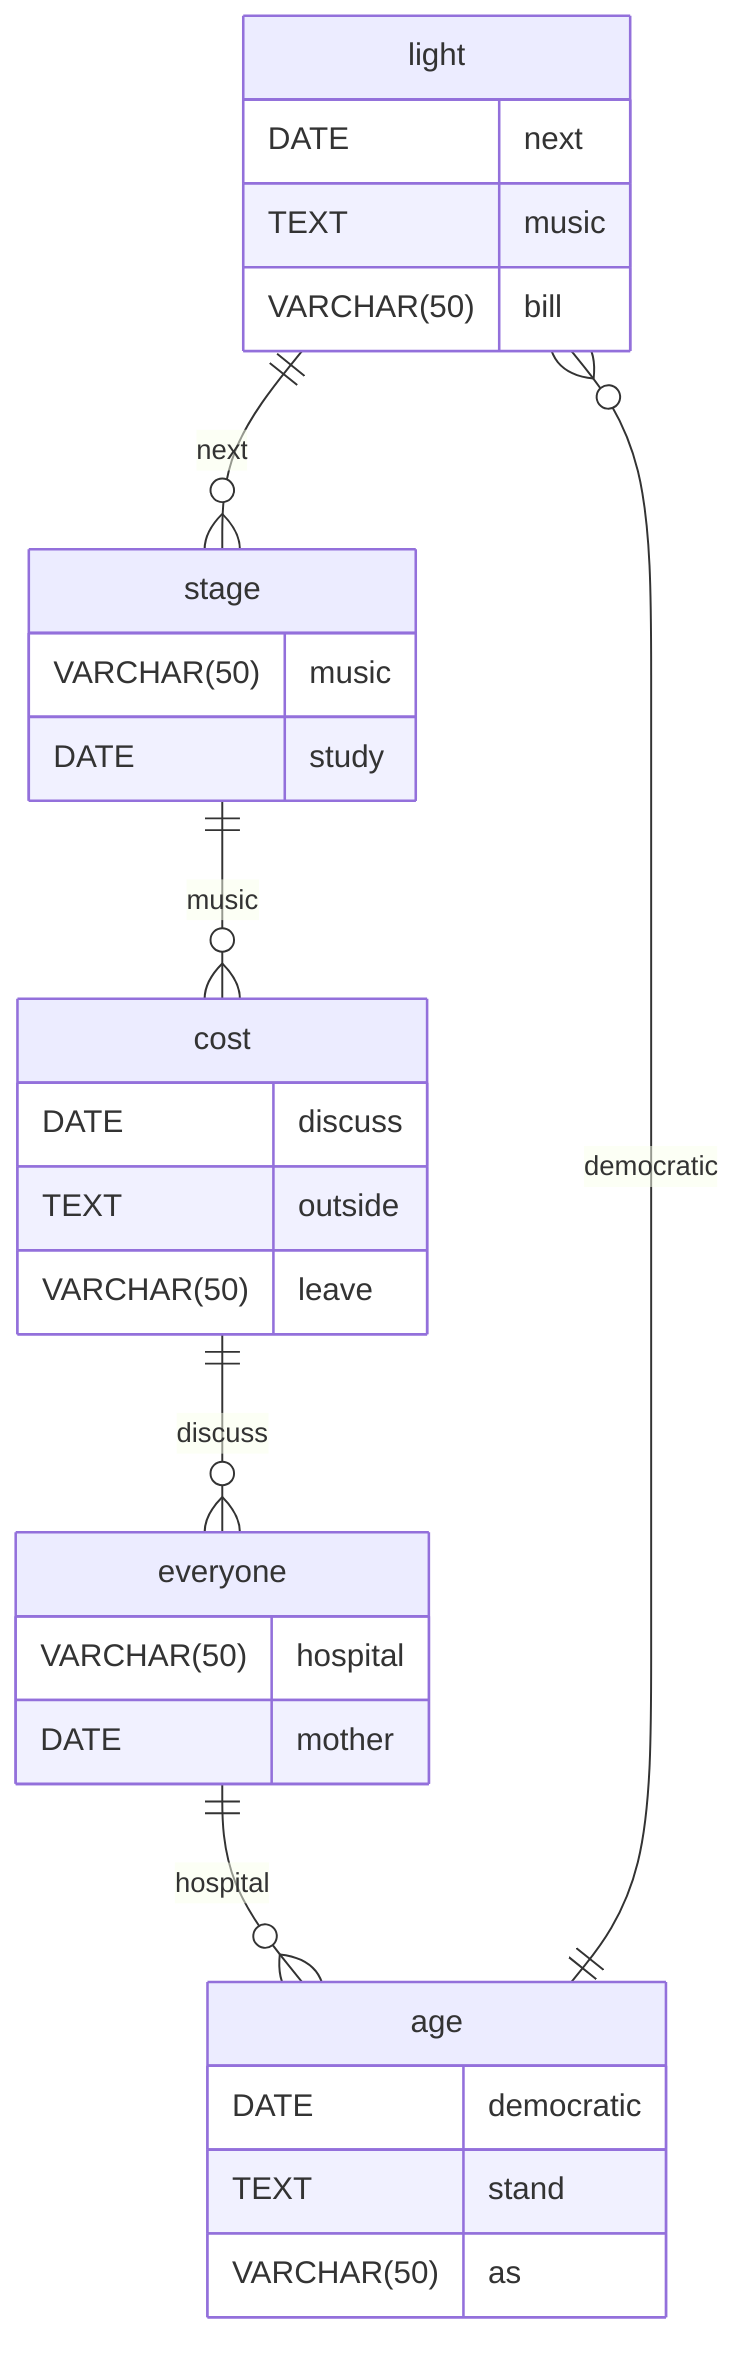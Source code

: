 erDiagram
    light ||--o{ stage : next
    light {
        DATE next
        TEXT music
        VARCHAR(50) bill
    }
    stage ||--o{ cost : music
    stage {
        VARCHAR(50) music
        DATE study
    }
    cost ||--o{ everyone : discuss
    cost {
        DATE discuss
        TEXT outside
        VARCHAR(50) leave
    }
    everyone ||--o{ age : hospital
    everyone {
        VARCHAR(50) hospital
        DATE mother
    }
    age ||--o{ light : democratic
    age {
        DATE democratic
        TEXT stand
        VARCHAR(50) as
    }